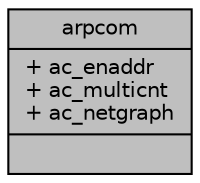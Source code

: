 digraph "arpcom"
{
 // LATEX_PDF_SIZE
  edge [fontname="Helvetica",fontsize="10",labelfontname="Helvetica",labelfontsize="10"];
  node [fontname="Helvetica",fontsize="10",shape=record];
  Node1 [label="{arpcom\n|+ ac_enaddr\l+ ac_multicnt\l+ ac_netgraph\l|}",height=0.2,width=0.4,color="black", fillcolor="grey75", style="filled", fontcolor="black",tooltip=" "];
}
